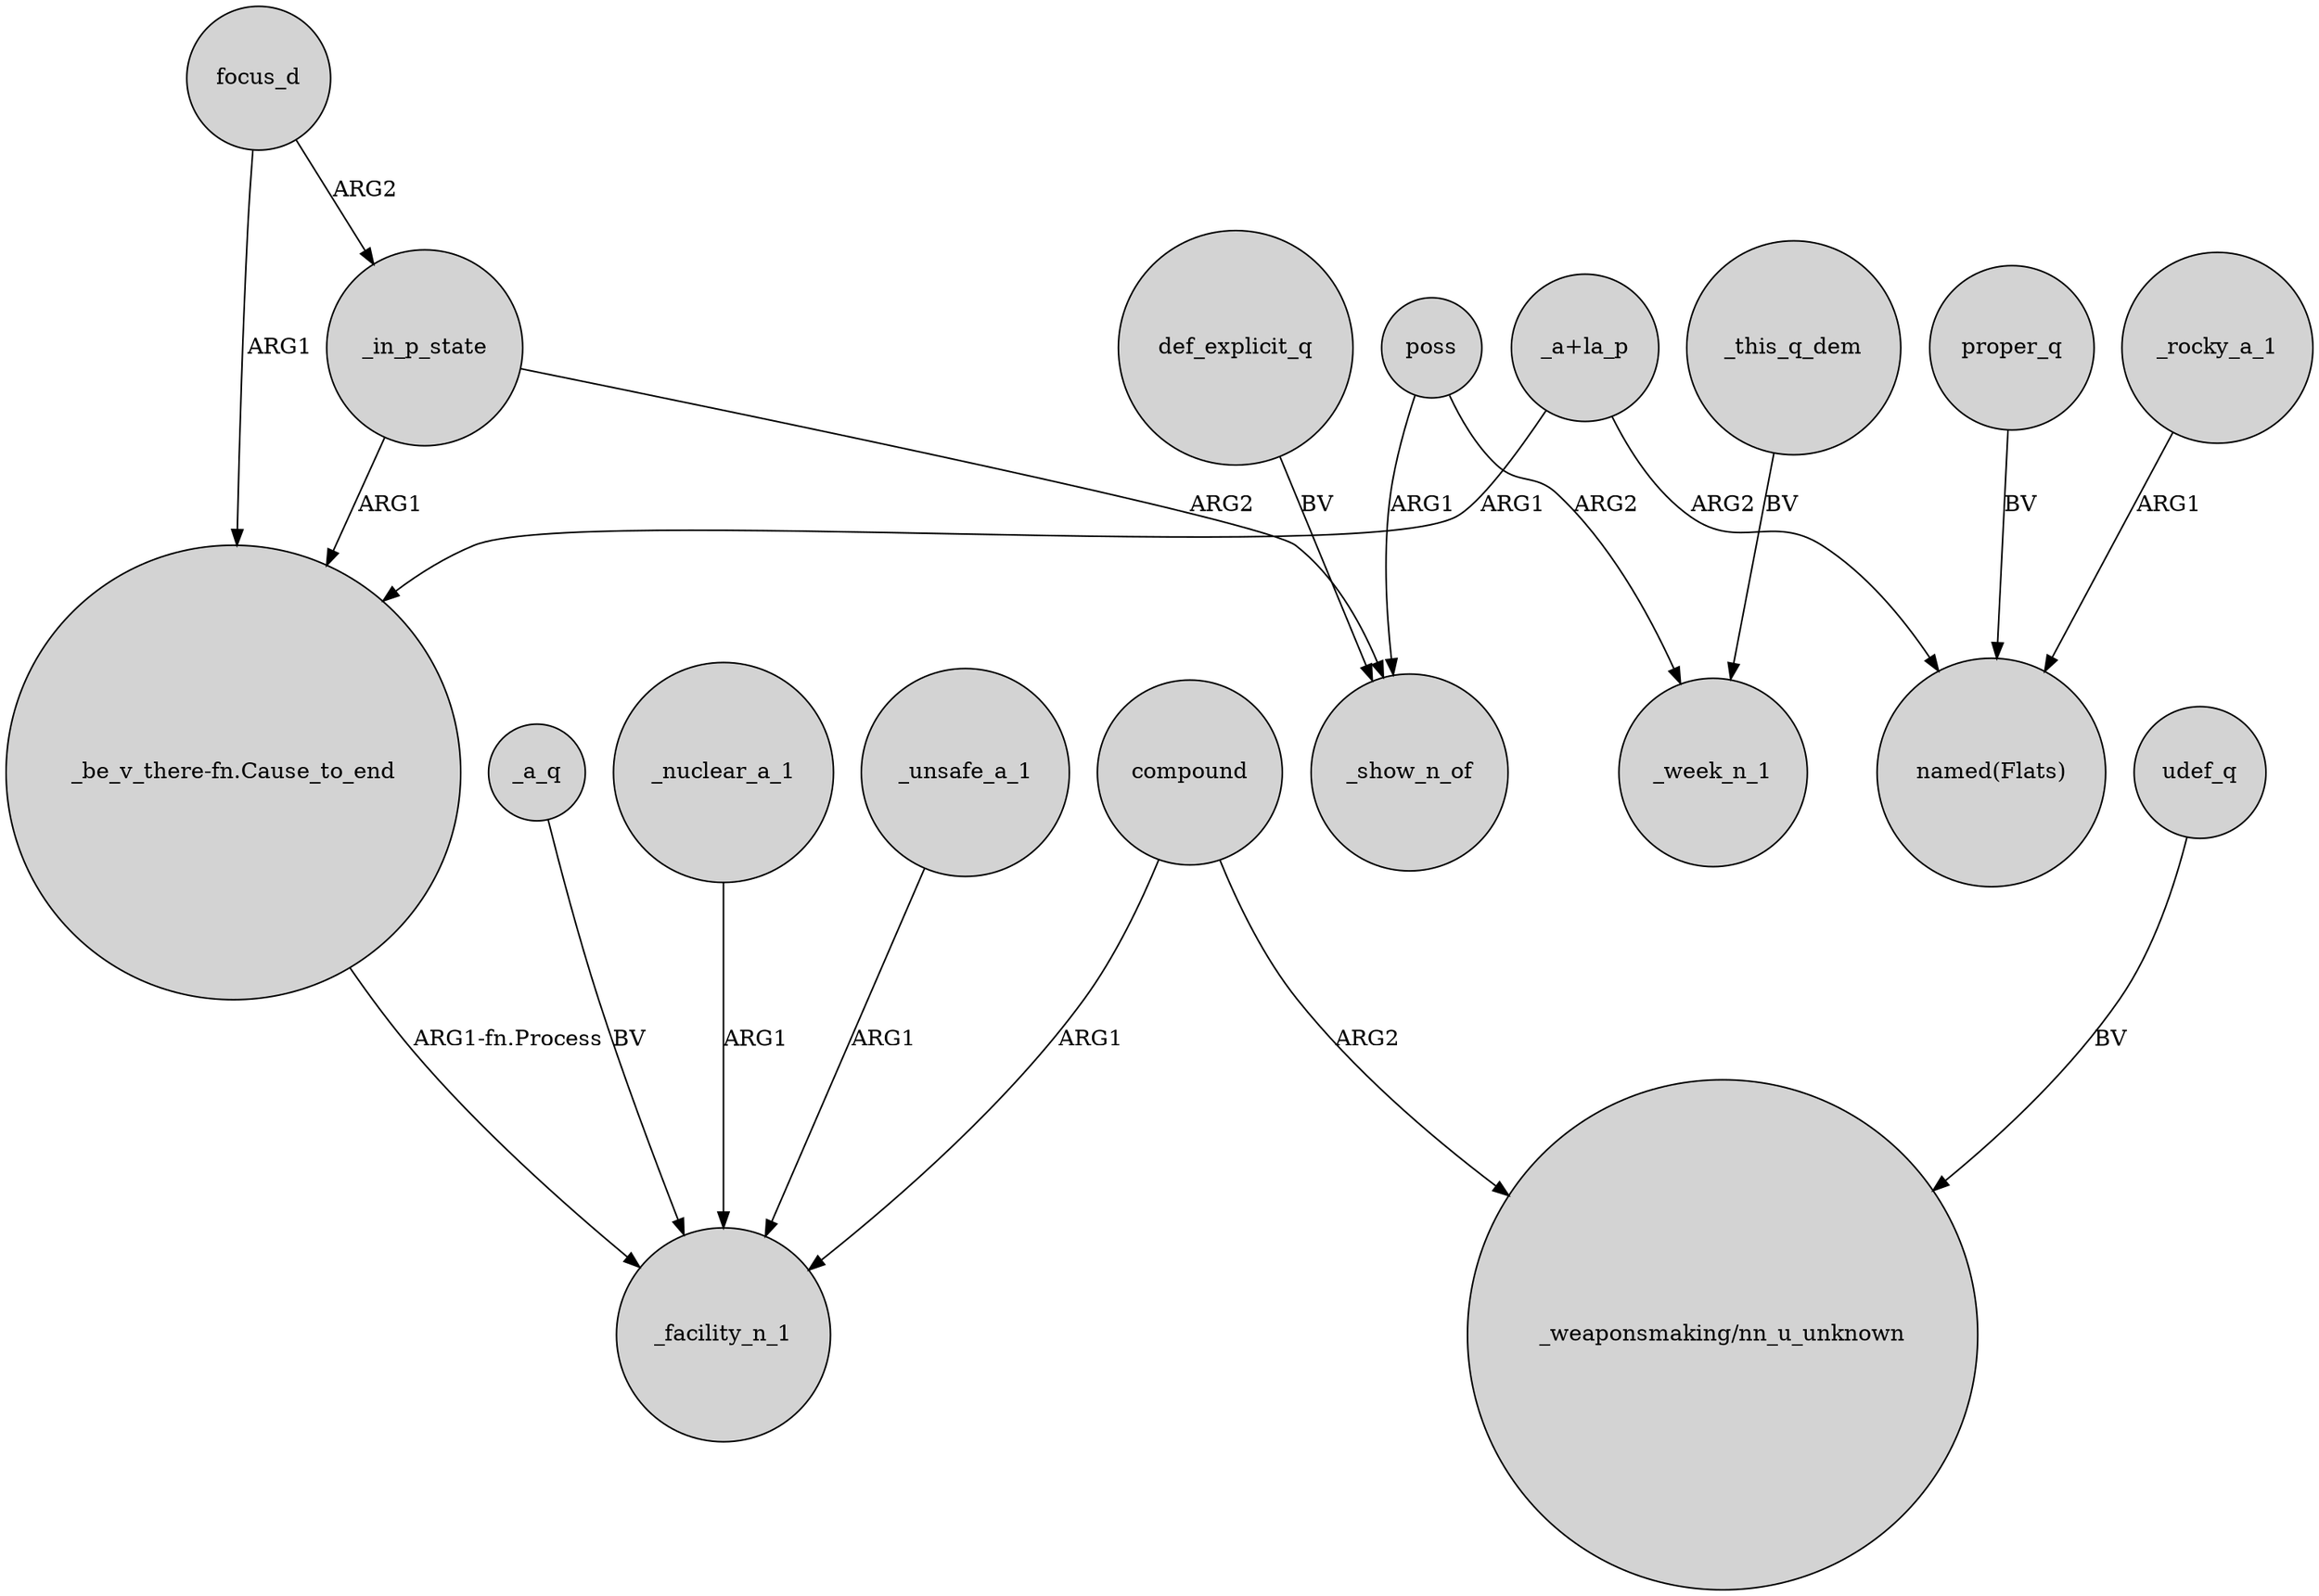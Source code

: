 digraph {
	node [shape=circle style=filled]
	_a_q -> _facility_n_1 [label=BV]
	_unsafe_a_1 -> _facility_n_1 [label=ARG1]
	focus_d -> _in_p_state [label=ARG2]
	poss -> _week_n_1 [label=ARG2]
	"_be_v_there-fn.Cause_to_end" -> _facility_n_1 [label="ARG1-fn.Process"]
	udef_q -> "_weaponsmaking/nn_u_unknown" [label=BV]
	compound -> "_weaponsmaking/nn_u_unknown" [label=ARG2]
	compound -> _facility_n_1 [label=ARG1]
	_rocky_a_1 -> "named(Flats)" [label=ARG1]
	"_a+la_p" -> "named(Flats)" [label=ARG2]
	"_a+la_p" -> "_be_v_there-fn.Cause_to_end" [label=ARG1]
	focus_d -> "_be_v_there-fn.Cause_to_end" [label=ARG1]
	_nuclear_a_1 -> _facility_n_1 [label=ARG1]
	def_explicit_q -> _show_n_of [label=BV]
	_in_p_state -> "_be_v_there-fn.Cause_to_end" [label=ARG1]
	poss -> _show_n_of [label=ARG1]
	proper_q -> "named(Flats)" [label=BV]
	_in_p_state -> _show_n_of [label=ARG2]
	_this_q_dem -> _week_n_1 [label=BV]
}
